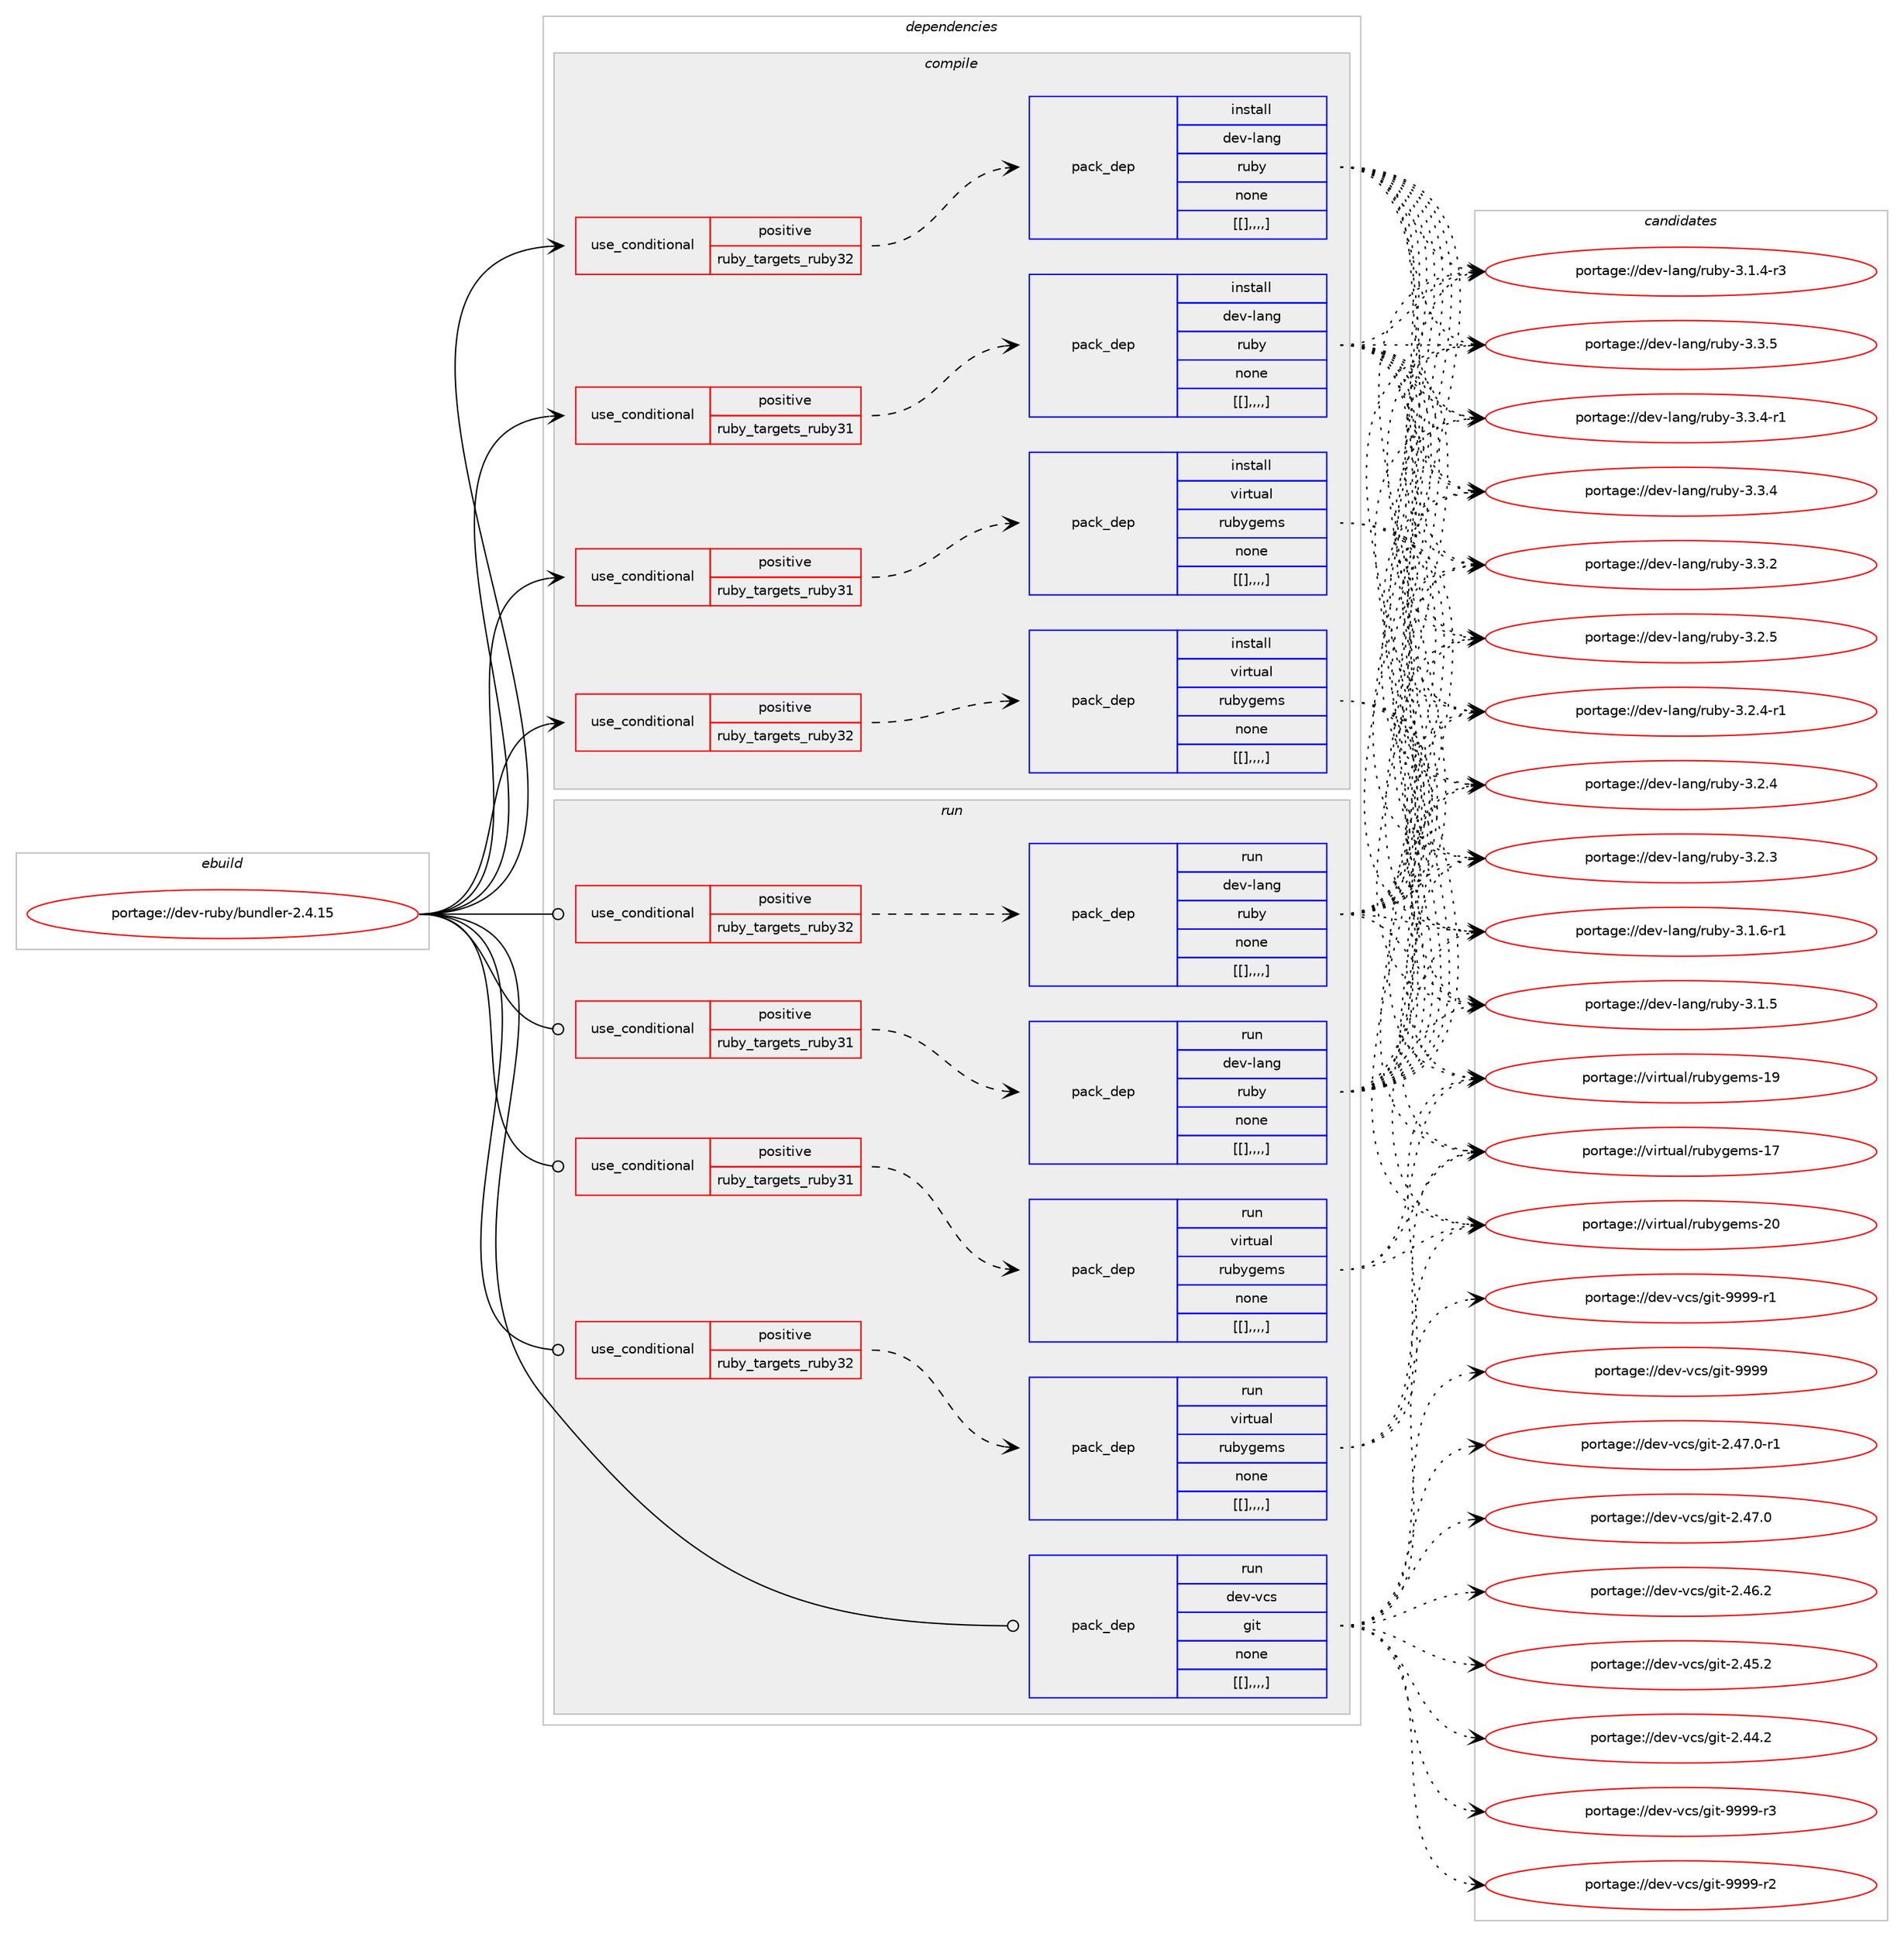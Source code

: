 digraph prolog {

# *************
# Graph options
# *************

newrank=true;
concentrate=true;
compound=true;
graph [rankdir=LR,fontname=Helvetica,fontsize=10,ranksep=1.5];#, ranksep=2.5, nodesep=0.2];
edge  [arrowhead=vee];
node  [fontname=Helvetica,fontsize=10];

# **********
# The ebuild
# **********

subgraph cluster_leftcol {
color=gray;
label=<<i>ebuild</i>>;
id [label="portage://dev-ruby/bundler-2.4.15", color=red, width=4, href="../dev-ruby/bundler-2.4.15.svg"];
}

# ****************
# The dependencies
# ****************

subgraph cluster_midcol {
color=gray;
label=<<i>dependencies</i>>;
subgraph cluster_compile {
fillcolor="#eeeeee";
style=filled;
label=<<i>compile</i>>;
subgraph cond49056 {
dependency188384 [label=<<TABLE BORDER="0" CELLBORDER="1" CELLSPACING="0" CELLPADDING="4"><TR><TD ROWSPAN="3" CELLPADDING="10">use_conditional</TD></TR><TR><TD>positive</TD></TR><TR><TD>ruby_targets_ruby31</TD></TR></TABLE>>, shape=none, color=red];
subgraph pack137937 {
dependency188400 [label=<<TABLE BORDER="0" CELLBORDER="1" CELLSPACING="0" CELLPADDING="4" WIDTH="220"><TR><TD ROWSPAN="6" CELLPADDING="30">pack_dep</TD></TR><TR><TD WIDTH="110">install</TD></TR><TR><TD>dev-lang</TD></TR><TR><TD>ruby</TD></TR><TR><TD>none</TD></TR><TR><TD>[[],,,,]</TD></TR></TABLE>>, shape=none, color=blue];
}
dependency188384:e -> dependency188400:w [weight=20,style="dashed",arrowhead="vee"];
}
id:e -> dependency188384:w [weight=20,style="solid",arrowhead="vee"];
subgraph cond49095 {
dependency188410 [label=<<TABLE BORDER="0" CELLBORDER="1" CELLSPACING="0" CELLPADDING="4"><TR><TD ROWSPAN="3" CELLPADDING="10">use_conditional</TD></TR><TR><TD>positive</TD></TR><TR><TD>ruby_targets_ruby31</TD></TR></TABLE>>, shape=none, color=red];
subgraph pack137943 {
dependency188452 [label=<<TABLE BORDER="0" CELLBORDER="1" CELLSPACING="0" CELLPADDING="4" WIDTH="220"><TR><TD ROWSPAN="6" CELLPADDING="30">pack_dep</TD></TR><TR><TD WIDTH="110">install</TD></TR><TR><TD>virtual</TD></TR><TR><TD>rubygems</TD></TR><TR><TD>none</TD></TR><TR><TD>[[],,,,]</TD></TR></TABLE>>, shape=none, color=blue];
}
dependency188410:e -> dependency188452:w [weight=20,style="dashed",arrowhead="vee"];
}
id:e -> dependency188410:w [weight=20,style="solid",arrowhead="vee"];
subgraph cond49125 {
dependency188456 [label=<<TABLE BORDER="0" CELLBORDER="1" CELLSPACING="0" CELLPADDING="4"><TR><TD ROWSPAN="3" CELLPADDING="10">use_conditional</TD></TR><TR><TD>positive</TD></TR><TR><TD>ruby_targets_ruby32</TD></TR></TABLE>>, shape=none, color=red];
subgraph pack137961 {
dependency188459 [label=<<TABLE BORDER="0" CELLBORDER="1" CELLSPACING="0" CELLPADDING="4" WIDTH="220"><TR><TD ROWSPAN="6" CELLPADDING="30">pack_dep</TD></TR><TR><TD WIDTH="110">install</TD></TR><TR><TD>dev-lang</TD></TR><TR><TD>ruby</TD></TR><TR><TD>none</TD></TR><TR><TD>[[],,,,]</TD></TR></TABLE>>, shape=none, color=blue];
}
dependency188456:e -> dependency188459:w [weight=20,style="dashed",arrowhead="vee"];
}
id:e -> dependency188456:w [weight=20,style="solid",arrowhead="vee"];
subgraph cond49146 {
dependency188503 [label=<<TABLE BORDER="0" CELLBORDER="1" CELLSPACING="0" CELLPADDING="4"><TR><TD ROWSPAN="3" CELLPADDING="10">use_conditional</TD></TR><TR><TD>positive</TD></TR><TR><TD>ruby_targets_ruby32</TD></TR></TABLE>>, shape=none, color=red];
subgraph pack137997 {
dependency188524 [label=<<TABLE BORDER="0" CELLBORDER="1" CELLSPACING="0" CELLPADDING="4" WIDTH="220"><TR><TD ROWSPAN="6" CELLPADDING="30">pack_dep</TD></TR><TR><TD WIDTH="110">install</TD></TR><TR><TD>virtual</TD></TR><TR><TD>rubygems</TD></TR><TR><TD>none</TD></TR><TR><TD>[[],,,,]</TD></TR></TABLE>>, shape=none, color=blue];
}
dependency188503:e -> dependency188524:w [weight=20,style="dashed",arrowhead="vee"];
}
id:e -> dependency188503:w [weight=20,style="solid",arrowhead="vee"];
}
subgraph cluster_compileandrun {
fillcolor="#eeeeee";
style=filled;
label=<<i>compile and run</i>>;
}
subgraph cluster_run {
fillcolor="#eeeeee";
style=filled;
label=<<i>run</i>>;
subgraph cond49172 {
dependency188577 [label=<<TABLE BORDER="0" CELLBORDER="1" CELLSPACING="0" CELLPADDING="4"><TR><TD ROWSPAN="3" CELLPADDING="10">use_conditional</TD></TR><TR><TD>positive</TD></TR><TR><TD>ruby_targets_ruby31</TD></TR></TABLE>>, shape=none, color=red];
subgraph pack138042 {
dependency188618 [label=<<TABLE BORDER="0" CELLBORDER="1" CELLSPACING="0" CELLPADDING="4" WIDTH="220"><TR><TD ROWSPAN="6" CELLPADDING="30">pack_dep</TD></TR><TR><TD WIDTH="110">run</TD></TR><TR><TD>dev-lang</TD></TR><TR><TD>ruby</TD></TR><TR><TD>none</TD></TR><TR><TD>[[],,,,]</TD></TR></TABLE>>, shape=none, color=blue];
}
dependency188577:e -> dependency188618:w [weight=20,style="dashed",arrowhead="vee"];
}
id:e -> dependency188577:w [weight=20,style="solid",arrowhead="odot"];
subgraph cond49201 {
dependency188707 [label=<<TABLE BORDER="0" CELLBORDER="1" CELLSPACING="0" CELLPADDING="4"><TR><TD ROWSPAN="3" CELLPADDING="10">use_conditional</TD></TR><TR><TD>positive</TD></TR><TR><TD>ruby_targets_ruby31</TD></TR></TABLE>>, shape=none, color=red];
subgraph pack138116 {
dependency188756 [label=<<TABLE BORDER="0" CELLBORDER="1" CELLSPACING="0" CELLPADDING="4" WIDTH="220"><TR><TD ROWSPAN="6" CELLPADDING="30">pack_dep</TD></TR><TR><TD WIDTH="110">run</TD></TR><TR><TD>virtual</TD></TR><TR><TD>rubygems</TD></TR><TR><TD>none</TD></TR><TR><TD>[[],,,,]</TD></TR></TABLE>>, shape=none, color=blue];
}
dependency188707:e -> dependency188756:w [weight=20,style="dashed",arrowhead="vee"];
}
id:e -> dependency188707:w [weight=20,style="solid",arrowhead="odot"];
subgraph cond49273 {
dependency188808 [label=<<TABLE BORDER="0" CELLBORDER="1" CELLSPACING="0" CELLPADDING="4"><TR><TD ROWSPAN="3" CELLPADDING="10">use_conditional</TD></TR><TR><TD>positive</TD></TR><TR><TD>ruby_targets_ruby32</TD></TR></TABLE>>, shape=none, color=red];
subgraph pack138149 {
dependency188862 [label=<<TABLE BORDER="0" CELLBORDER="1" CELLSPACING="0" CELLPADDING="4" WIDTH="220"><TR><TD ROWSPAN="6" CELLPADDING="30">pack_dep</TD></TR><TR><TD WIDTH="110">run</TD></TR><TR><TD>dev-lang</TD></TR><TR><TD>ruby</TD></TR><TR><TD>none</TD></TR><TR><TD>[[],,,,]</TD></TR></TABLE>>, shape=none, color=blue];
}
dependency188808:e -> dependency188862:w [weight=20,style="dashed",arrowhead="vee"];
}
id:e -> dependency188808:w [weight=20,style="solid",arrowhead="odot"];
subgraph cond49337 {
dependency188928 [label=<<TABLE BORDER="0" CELLBORDER="1" CELLSPACING="0" CELLPADDING="4"><TR><TD ROWSPAN="3" CELLPADDING="10">use_conditional</TD></TR><TR><TD>positive</TD></TR><TR><TD>ruby_targets_ruby32</TD></TR></TABLE>>, shape=none, color=red];
subgraph pack138220 {
dependency188965 [label=<<TABLE BORDER="0" CELLBORDER="1" CELLSPACING="0" CELLPADDING="4" WIDTH="220"><TR><TD ROWSPAN="6" CELLPADDING="30">pack_dep</TD></TR><TR><TD WIDTH="110">run</TD></TR><TR><TD>virtual</TD></TR><TR><TD>rubygems</TD></TR><TR><TD>none</TD></TR><TR><TD>[[],,,,]</TD></TR></TABLE>>, shape=none, color=blue];
}
dependency188928:e -> dependency188965:w [weight=20,style="dashed",arrowhead="vee"];
}
id:e -> dependency188928:w [weight=20,style="solid",arrowhead="odot"];
subgraph pack138256 {
dependency189048 [label=<<TABLE BORDER="0" CELLBORDER="1" CELLSPACING="0" CELLPADDING="4" WIDTH="220"><TR><TD ROWSPAN="6" CELLPADDING="30">pack_dep</TD></TR><TR><TD WIDTH="110">run</TD></TR><TR><TD>dev-vcs</TD></TR><TR><TD>git</TD></TR><TR><TD>none</TD></TR><TR><TD>[[],,,,]</TD></TR></TABLE>>, shape=none, color=blue];
}
id:e -> dependency189048:w [weight=20,style="solid",arrowhead="odot"];
}
}

# **************
# The candidates
# **************

subgraph cluster_choices {
rank=same;
color=gray;
label=<<i>candidates</i>>;

subgraph choice137868 {
color=black;
nodesep=1;
choice10010111845108971101034711411798121455146514653 [label="portage://dev-lang/ruby-3.3.5", color=red, width=4,href="../dev-lang/ruby-3.3.5.svg"];
choice100101118451089711010347114117981214551465146524511449 [label="portage://dev-lang/ruby-3.3.4-r1", color=red, width=4,href="../dev-lang/ruby-3.3.4-r1.svg"];
choice10010111845108971101034711411798121455146514652 [label="portage://dev-lang/ruby-3.3.4", color=red, width=4,href="../dev-lang/ruby-3.3.4.svg"];
choice10010111845108971101034711411798121455146514650 [label="portage://dev-lang/ruby-3.3.2", color=red, width=4,href="../dev-lang/ruby-3.3.2.svg"];
choice10010111845108971101034711411798121455146504653 [label="portage://dev-lang/ruby-3.2.5", color=red, width=4,href="../dev-lang/ruby-3.2.5.svg"];
choice100101118451089711010347114117981214551465046524511449 [label="portage://dev-lang/ruby-3.2.4-r1", color=red, width=4,href="../dev-lang/ruby-3.2.4-r1.svg"];
choice10010111845108971101034711411798121455146504652 [label="portage://dev-lang/ruby-3.2.4", color=red, width=4,href="../dev-lang/ruby-3.2.4.svg"];
choice10010111845108971101034711411798121455146504651 [label="portage://dev-lang/ruby-3.2.3", color=red, width=4,href="../dev-lang/ruby-3.2.3.svg"];
choice100101118451089711010347114117981214551464946544511449 [label="portage://dev-lang/ruby-3.1.6-r1", color=red, width=4,href="../dev-lang/ruby-3.1.6-r1.svg"];
choice10010111845108971101034711411798121455146494653 [label="portage://dev-lang/ruby-3.1.5", color=red, width=4,href="../dev-lang/ruby-3.1.5.svg"];
choice100101118451089711010347114117981214551464946524511451 [label="portage://dev-lang/ruby-3.1.4-r3", color=red, width=4,href="../dev-lang/ruby-3.1.4-r3.svg"];
dependency188400:e -> choice10010111845108971101034711411798121455146514653:w [style=dotted,weight="100"];
dependency188400:e -> choice100101118451089711010347114117981214551465146524511449:w [style=dotted,weight="100"];
dependency188400:e -> choice10010111845108971101034711411798121455146514652:w [style=dotted,weight="100"];
dependency188400:e -> choice10010111845108971101034711411798121455146514650:w [style=dotted,weight="100"];
dependency188400:e -> choice10010111845108971101034711411798121455146504653:w [style=dotted,weight="100"];
dependency188400:e -> choice100101118451089711010347114117981214551465046524511449:w [style=dotted,weight="100"];
dependency188400:e -> choice10010111845108971101034711411798121455146504652:w [style=dotted,weight="100"];
dependency188400:e -> choice10010111845108971101034711411798121455146504651:w [style=dotted,weight="100"];
dependency188400:e -> choice100101118451089711010347114117981214551464946544511449:w [style=dotted,weight="100"];
dependency188400:e -> choice10010111845108971101034711411798121455146494653:w [style=dotted,weight="100"];
dependency188400:e -> choice100101118451089711010347114117981214551464946524511451:w [style=dotted,weight="100"];
}
subgraph choice137875 {
color=black;
nodesep=1;
choice118105114116117971084711411798121103101109115455048 [label="portage://virtual/rubygems-20", color=red, width=4,href="../virtual/rubygems-20.svg"];
choice118105114116117971084711411798121103101109115454957 [label="portage://virtual/rubygems-19", color=red, width=4,href="../virtual/rubygems-19.svg"];
choice118105114116117971084711411798121103101109115454955 [label="portage://virtual/rubygems-17", color=red, width=4,href="../virtual/rubygems-17.svg"];
dependency188452:e -> choice118105114116117971084711411798121103101109115455048:w [style=dotted,weight="100"];
dependency188452:e -> choice118105114116117971084711411798121103101109115454957:w [style=dotted,weight="100"];
dependency188452:e -> choice118105114116117971084711411798121103101109115454955:w [style=dotted,weight="100"];
}
subgraph choice137920 {
color=black;
nodesep=1;
choice10010111845108971101034711411798121455146514653 [label="portage://dev-lang/ruby-3.3.5", color=red, width=4,href="../dev-lang/ruby-3.3.5.svg"];
choice100101118451089711010347114117981214551465146524511449 [label="portage://dev-lang/ruby-3.3.4-r1", color=red, width=4,href="../dev-lang/ruby-3.3.4-r1.svg"];
choice10010111845108971101034711411798121455146514652 [label="portage://dev-lang/ruby-3.3.4", color=red, width=4,href="../dev-lang/ruby-3.3.4.svg"];
choice10010111845108971101034711411798121455146514650 [label="portage://dev-lang/ruby-3.3.2", color=red, width=4,href="../dev-lang/ruby-3.3.2.svg"];
choice10010111845108971101034711411798121455146504653 [label="portage://dev-lang/ruby-3.2.5", color=red, width=4,href="../dev-lang/ruby-3.2.5.svg"];
choice100101118451089711010347114117981214551465046524511449 [label="portage://dev-lang/ruby-3.2.4-r1", color=red, width=4,href="../dev-lang/ruby-3.2.4-r1.svg"];
choice10010111845108971101034711411798121455146504652 [label="portage://dev-lang/ruby-3.2.4", color=red, width=4,href="../dev-lang/ruby-3.2.4.svg"];
choice10010111845108971101034711411798121455146504651 [label="portage://dev-lang/ruby-3.2.3", color=red, width=4,href="../dev-lang/ruby-3.2.3.svg"];
choice100101118451089711010347114117981214551464946544511449 [label="portage://dev-lang/ruby-3.1.6-r1", color=red, width=4,href="../dev-lang/ruby-3.1.6-r1.svg"];
choice10010111845108971101034711411798121455146494653 [label="portage://dev-lang/ruby-3.1.5", color=red, width=4,href="../dev-lang/ruby-3.1.5.svg"];
choice100101118451089711010347114117981214551464946524511451 [label="portage://dev-lang/ruby-3.1.4-r3", color=red, width=4,href="../dev-lang/ruby-3.1.4-r3.svg"];
dependency188459:e -> choice10010111845108971101034711411798121455146514653:w [style=dotted,weight="100"];
dependency188459:e -> choice100101118451089711010347114117981214551465146524511449:w [style=dotted,weight="100"];
dependency188459:e -> choice10010111845108971101034711411798121455146514652:w [style=dotted,weight="100"];
dependency188459:e -> choice10010111845108971101034711411798121455146514650:w [style=dotted,weight="100"];
dependency188459:e -> choice10010111845108971101034711411798121455146504653:w [style=dotted,weight="100"];
dependency188459:e -> choice100101118451089711010347114117981214551465046524511449:w [style=dotted,weight="100"];
dependency188459:e -> choice10010111845108971101034711411798121455146504652:w [style=dotted,weight="100"];
dependency188459:e -> choice10010111845108971101034711411798121455146504651:w [style=dotted,weight="100"];
dependency188459:e -> choice100101118451089711010347114117981214551464946544511449:w [style=dotted,weight="100"];
dependency188459:e -> choice10010111845108971101034711411798121455146494653:w [style=dotted,weight="100"];
dependency188459:e -> choice100101118451089711010347114117981214551464946524511451:w [style=dotted,weight="100"];
}
subgraph choice137928 {
color=black;
nodesep=1;
choice118105114116117971084711411798121103101109115455048 [label="portage://virtual/rubygems-20", color=red, width=4,href="../virtual/rubygems-20.svg"];
choice118105114116117971084711411798121103101109115454957 [label="portage://virtual/rubygems-19", color=red, width=4,href="../virtual/rubygems-19.svg"];
choice118105114116117971084711411798121103101109115454955 [label="portage://virtual/rubygems-17", color=red, width=4,href="../virtual/rubygems-17.svg"];
dependency188524:e -> choice118105114116117971084711411798121103101109115455048:w [style=dotted,weight="100"];
dependency188524:e -> choice118105114116117971084711411798121103101109115454957:w [style=dotted,weight="100"];
dependency188524:e -> choice118105114116117971084711411798121103101109115454955:w [style=dotted,weight="100"];
}
subgraph choice137930 {
color=black;
nodesep=1;
choice10010111845108971101034711411798121455146514653 [label="portage://dev-lang/ruby-3.3.5", color=red, width=4,href="../dev-lang/ruby-3.3.5.svg"];
choice100101118451089711010347114117981214551465146524511449 [label="portage://dev-lang/ruby-3.3.4-r1", color=red, width=4,href="../dev-lang/ruby-3.3.4-r1.svg"];
choice10010111845108971101034711411798121455146514652 [label="portage://dev-lang/ruby-3.3.4", color=red, width=4,href="../dev-lang/ruby-3.3.4.svg"];
choice10010111845108971101034711411798121455146514650 [label="portage://dev-lang/ruby-3.3.2", color=red, width=4,href="../dev-lang/ruby-3.3.2.svg"];
choice10010111845108971101034711411798121455146504653 [label="portage://dev-lang/ruby-3.2.5", color=red, width=4,href="../dev-lang/ruby-3.2.5.svg"];
choice100101118451089711010347114117981214551465046524511449 [label="portage://dev-lang/ruby-3.2.4-r1", color=red, width=4,href="../dev-lang/ruby-3.2.4-r1.svg"];
choice10010111845108971101034711411798121455146504652 [label="portage://dev-lang/ruby-3.2.4", color=red, width=4,href="../dev-lang/ruby-3.2.4.svg"];
choice10010111845108971101034711411798121455146504651 [label="portage://dev-lang/ruby-3.2.3", color=red, width=4,href="../dev-lang/ruby-3.2.3.svg"];
choice100101118451089711010347114117981214551464946544511449 [label="portage://dev-lang/ruby-3.1.6-r1", color=red, width=4,href="../dev-lang/ruby-3.1.6-r1.svg"];
choice10010111845108971101034711411798121455146494653 [label="portage://dev-lang/ruby-3.1.5", color=red, width=4,href="../dev-lang/ruby-3.1.5.svg"];
choice100101118451089711010347114117981214551464946524511451 [label="portage://dev-lang/ruby-3.1.4-r3", color=red, width=4,href="../dev-lang/ruby-3.1.4-r3.svg"];
dependency188618:e -> choice10010111845108971101034711411798121455146514653:w [style=dotted,weight="100"];
dependency188618:e -> choice100101118451089711010347114117981214551465146524511449:w [style=dotted,weight="100"];
dependency188618:e -> choice10010111845108971101034711411798121455146514652:w [style=dotted,weight="100"];
dependency188618:e -> choice10010111845108971101034711411798121455146514650:w [style=dotted,weight="100"];
dependency188618:e -> choice10010111845108971101034711411798121455146504653:w [style=dotted,weight="100"];
dependency188618:e -> choice100101118451089711010347114117981214551465046524511449:w [style=dotted,weight="100"];
dependency188618:e -> choice10010111845108971101034711411798121455146504652:w [style=dotted,weight="100"];
dependency188618:e -> choice10010111845108971101034711411798121455146504651:w [style=dotted,weight="100"];
dependency188618:e -> choice100101118451089711010347114117981214551464946544511449:w [style=dotted,weight="100"];
dependency188618:e -> choice10010111845108971101034711411798121455146494653:w [style=dotted,weight="100"];
dependency188618:e -> choice100101118451089711010347114117981214551464946524511451:w [style=dotted,weight="100"];
}
subgraph choice137938 {
color=black;
nodesep=1;
choice118105114116117971084711411798121103101109115455048 [label="portage://virtual/rubygems-20", color=red, width=4,href="../virtual/rubygems-20.svg"];
choice118105114116117971084711411798121103101109115454957 [label="portage://virtual/rubygems-19", color=red, width=4,href="../virtual/rubygems-19.svg"];
choice118105114116117971084711411798121103101109115454955 [label="portage://virtual/rubygems-17", color=red, width=4,href="../virtual/rubygems-17.svg"];
dependency188756:e -> choice118105114116117971084711411798121103101109115455048:w [style=dotted,weight="100"];
dependency188756:e -> choice118105114116117971084711411798121103101109115454957:w [style=dotted,weight="100"];
dependency188756:e -> choice118105114116117971084711411798121103101109115454955:w [style=dotted,weight="100"];
}
subgraph choice137962 {
color=black;
nodesep=1;
choice10010111845108971101034711411798121455146514653 [label="portage://dev-lang/ruby-3.3.5", color=red, width=4,href="../dev-lang/ruby-3.3.5.svg"];
choice100101118451089711010347114117981214551465146524511449 [label="portage://dev-lang/ruby-3.3.4-r1", color=red, width=4,href="../dev-lang/ruby-3.3.4-r1.svg"];
choice10010111845108971101034711411798121455146514652 [label="portage://dev-lang/ruby-3.3.4", color=red, width=4,href="../dev-lang/ruby-3.3.4.svg"];
choice10010111845108971101034711411798121455146514650 [label="portage://dev-lang/ruby-3.3.2", color=red, width=4,href="../dev-lang/ruby-3.3.2.svg"];
choice10010111845108971101034711411798121455146504653 [label="portage://dev-lang/ruby-3.2.5", color=red, width=4,href="../dev-lang/ruby-3.2.5.svg"];
choice100101118451089711010347114117981214551465046524511449 [label="portage://dev-lang/ruby-3.2.4-r1", color=red, width=4,href="../dev-lang/ruby-3.2.4-r1.svg"];
choice10010111845108971101034711411798121455146504652 [label="portage://dev-lang/ruby-3.2.4", color=red, width=4,href="../dev-lang/ruby-3.2.4.svg"];
choice10010111845108971101034711411798121455146504651 [label="portage://dev-lang/ruby-3.2.3", color=red, width=4,href="../dev-lang/ruby-3.2.3.svg"];
choice100101118451089711010347114117981214551464946544511449 [label="portage://dev-lang/ruby-3.1.6-r1", color=red, width=4,href="../dev-lang/ruby-3.1.6-r1.svg"];
choice10010111845108971101034711411798121455146494653 [label="portage://dev-lang/ruby-3.1.5", color=red, width=4,href="../dev-lang/ruby-3.1.5.svg"];
choice100101118451089711010347114117981214551464946524511451 [label="portage://dev-lang/ruby-3.1.4-r3", color=red, width=4,href="../dev-lang/ruby-3.1.4-r3.svg"];
dependency188862:e -> choice10010111845108971101034711411798121455146514653:w [style=dotted,weight="100"];
dependency188862:e -> choice100101118451089711010347114117981214551465146524511449:w [style=dotted,weight="100"];
dependency188862:e -> choice10010111845108971101034711411798121455146514652:w [style=dotted,weight="100"];
dependency188862:e -> choice10010111845108971101034711411798121455146514650:w [style=dotted,weight="100"];
dependency188862:e -> choice10010111845108971101034711411798121455146504653:w [style=dotted,weight="100"];
dependency188862:e -> choice100101118451089711010347114117981214551465046524511449:w [style=dotted,weight="100"];
dependency188862:e -> choice10010111845108971101034711411798121455146504652:w [style=dotted,weight="100"];
dependency188862:e -> choice10010111845108971101034711411798121455146504651:w [style=dotted,weight="100"];
dependency188862:e -> choice100101118451089711010347114117981214551464946544511449:w [style=dotted,weight="100"];
dependency188862:e -> choice10010111845108971101034711411798121455146494653:w [style=dotted,weight="100"];
dependency188862:e -> choice100101118451089711010347114117981214551464946524511451:w [style=dotted,weight="100"];
}
subgraph choice137976 {
color=black;
nodesep=1;
choice118105114116117971084711411798121103101109115455048 [label="portage://virtual/rubygems-20", color=red, width=4,href="../virtual/rubygems-20.svg"];
choice118105114116117971084711411798121103101109115454957 [label="portage://virtual/rubygems-19", color=red, width=4,href="../virtual/rubygems-19.svg"];
choice118105114116117971084711411798121103101109115454955 [label="portage://virtual/rubygems-17", color=red, width=4,href="../virtual/rubygems-17.svg"];
dependency188965:e -> choice118105114116117971084711411798121103101109115455048:w [style=dotted,weight="100"];
dependency188965:e -> choice118105114116117971084711411798121103101109115454957:w [style=dotted,weight="100"];
dependency188965:e -> choice118105114116117971084711411798121103101109115454955:w [style=dotted,weight="100"];
}
subgraph choice138000 {
color=black;
nodesep=1;
choice10010111845118991154710310511645575757574511451 [label="portage://dev-vcs/git-9999-r3", color=red, width=4,href="../dev-vcs/git-9999-r3.svg"];
choice10010111845118991154710310511645575757574511450 [label="portage://dev-vcs/git-9999-r2", color=red, width=4,href="../dev-vcs/git-9999-r2.svg"];
choice10010111845118991154710310511645575757574511449 [label="portage://dev-vcs/git-9999-r1", color=red, width=4,href="../dev-vcs/git-9999-r1.svg"];
choice1001011184511899115471031051164557575757 [label="portage://dev-vcs/git-9999", color=red, width=4,href="../dev-vcs/git-9999.svg"];
choice100101118451189911547103105116455046525546484511449 [label="portage://dev-vcs/git-2.47.0-r1", color=red, width=4,href="../dev-vcs/git-2.47.0-r1.svg"];
choice10010111845118991154710310511645504652554648 [label="portage://dev-vcs/git-2.47.0", color=red, width=4,href="../dev-vcs/git-2.47.0.svg"];
choice10010111845118991154710310511645504652544650 [label="portage://dev-vcs/git-2.46.2", color=red, width=4,href="../dev-vcs/git-2.46.2.svg"];
choice10010111845118991154710310511645504652534650 [label="portage://dev-vcs/git-2.45.2", color=red, width=4,href="../dev-vcs/git-2.45.2.svg"];
choice10010111845118991154710310511645504652524650 [label="portage://dev-vcs/git-2.44.2", color=red, width=4,href="../dev-vcs/git-2.44.2.svg"];
dependency189048:e -> choice10010111845118991154710310511645575757574511451:w [style=dotted,weight="100"];
dependency189048:e -> choice10010111845118991154710310511645575757574511450:w [style=dotted,weight="100"];
dependency189048:e -> choice10010111845118991154710310511645575757574511449:w [style=dotted,weight="100"];
dependency189048:e -> choice1001011184511899115471031051164557575757:w [style=dotted,weight="100"];
dependency189048:e -> choice100101118451189911547103105116455046525546484511449:w [style=dotted,weight="100"];
dependency189048:e -> choice10010111845118991154710310511645504652554648:w [style=dotted,weight="100"];
dependency189048:e -> choice10010111845118991154710310511645504652544650:w [style=dotted,weight="100"];
dependency189048:e -> choice10010111845118991154710310511645504652534650:w [style=dotted,weight="100"];
dependency189048:e -> choice10010111845118991154710310511645504652524650:w [style=dotted,weight="100"];
}
}

}

